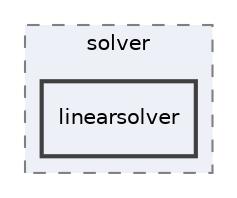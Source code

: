 digraph "linearsolver"
{
 // LATEX_PDF_SIZE
  edge [fontname="Helvetica",fontsize="10",labelfontname="Helvetica",labelfontsize="10"];
  node [fontname="Helvetica",fontsize="10",shape=record];
  compound=true
  subgraph clusterdir_26588bed129c997bc132e8888f2113fa {
    graph [ bgcolor="#edf0f7", pencolor="grey50", style="filled,dashed,", label="solver", fontname="Helvetica", fontsize="10", URL="dir_26588bed129c997bc132e8888f2113fa.html"]
  dir_bcdbbdf4d2b6b627956abd47159b4d71 [shape=box, label="linearsolver", style="filled,bold,", fillcolor="#edf0f7", color="grey25", URL="dir_bcdbbdf4d2b6b627956abd47159b4d71.html"];
  }
}

